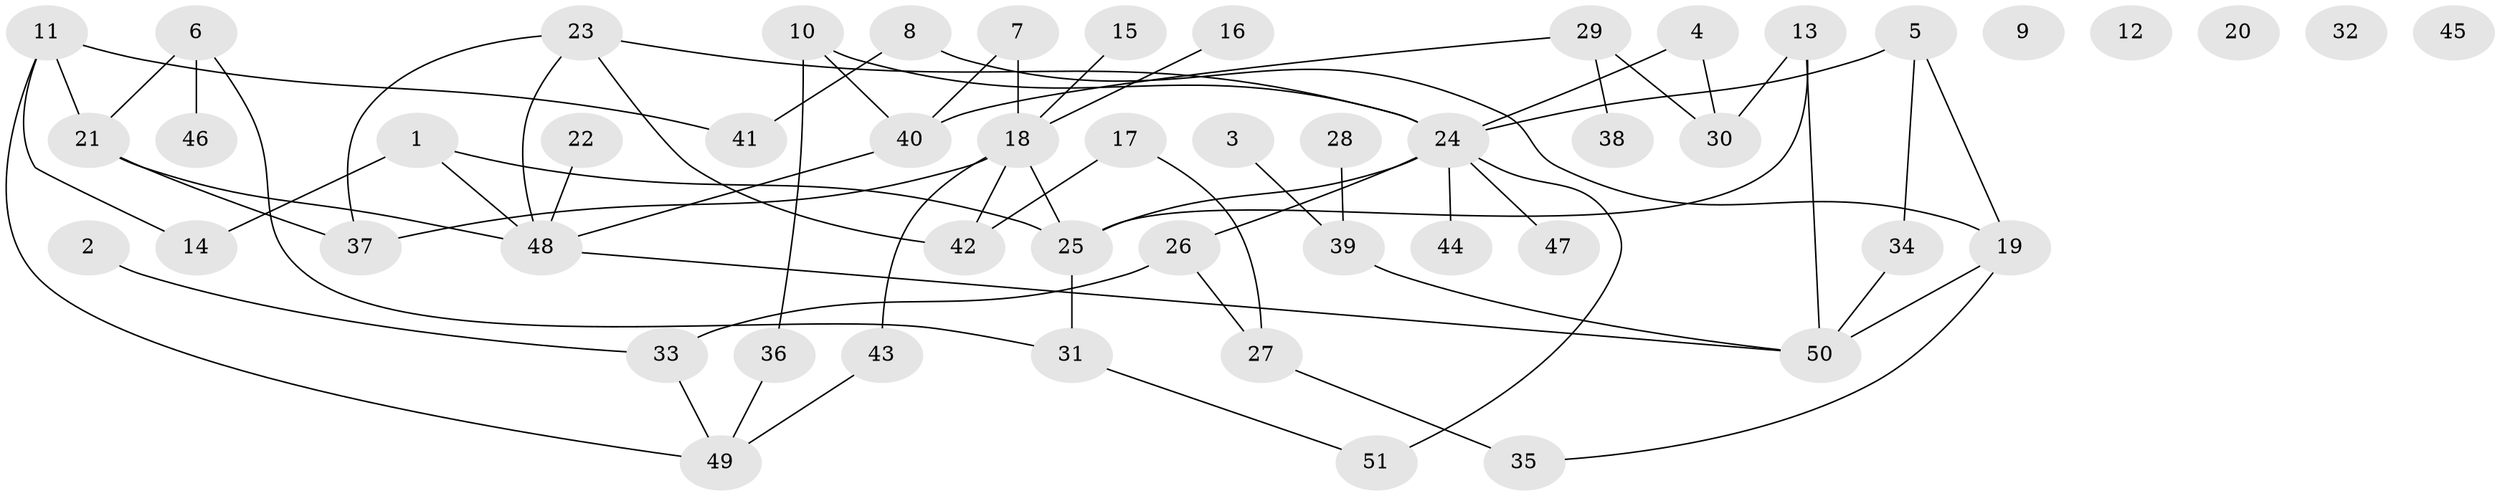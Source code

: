 // Generated by graph-tools (version 1.1) at 2025/49/03/09/25 03:49:05]
// undirected, 51 vertices, 65 edges
graph export_dot {
graph [start="1"]
  node [color=gray90,style=filled];
  1;
  2;
  3;
  4;
  5;
  6;
  7;
  8;
  9;
  10;
  11;
  12;
  13;
  14;
  15;
  16;
  17;
  18;
  19;
  20;
  21;
  22;
  23;
  24;
  25;
  26;
  27;
  28;
  29;
  30;
  31;
  32;
  33;
  34;
  35;
  36;
  37;
  38;
  39;
  40;
  41;
  42;
  43;
  44;
  45;
  46;
  47;
  48;
  49;
  50;
  51;
  1 -- 14;
  1 -- 25;
  1 -- 48;
  2 -- 33;
  3 -- 39;
  4 -- 24;
  4 -- 30;
  5 -- 19;
  5 -- 24;
  5 -- 34;
  6 -- 21;
  6 -- 31;
  6 -- 46;
  7 -- 18;
  7 -- 40;
  8 -- 19;
  8 -- 41;
  10 -- 24;
  10 -- 36;
  10 -- 40;
  11 -- 14;
  11 -- 21;
  11 -- 41;
  11 -- 49;
  13 -- 25;
  13 -- 30;
  13 -- 50;
  15 -- 18;
  16 -- 18;
  17 -- 27;
  17 -- 42;
  18 -- 25;
  18 -- 37;
  18 -- 42;
  18 -- 43;
  19 -- 35;
  19 -- 50;
  21 -- 37;
  21 -- 48;
  22 -- 48;
  23 -- 24;
  23 -- 37;
  23 -- 42;
  23 -- 48;
  24 -- 25;
  24 -- 26;
  24 -- 44;
  24 -- 47;
  24 -- 51;
  25 -- 31;
  26 -- 27;
  26 -- 33;
  27 -- 35;
  28 -- 39;
  29 -- 30;
  29 -- 38;
  29 -- 40;
  31 -- 51;
  33 -- 49;
  34 -- 50;
  36 -- 49;
  39 -- 50;
  40 -- 48;
  43 -- 49;
  48 -- 50;
}
